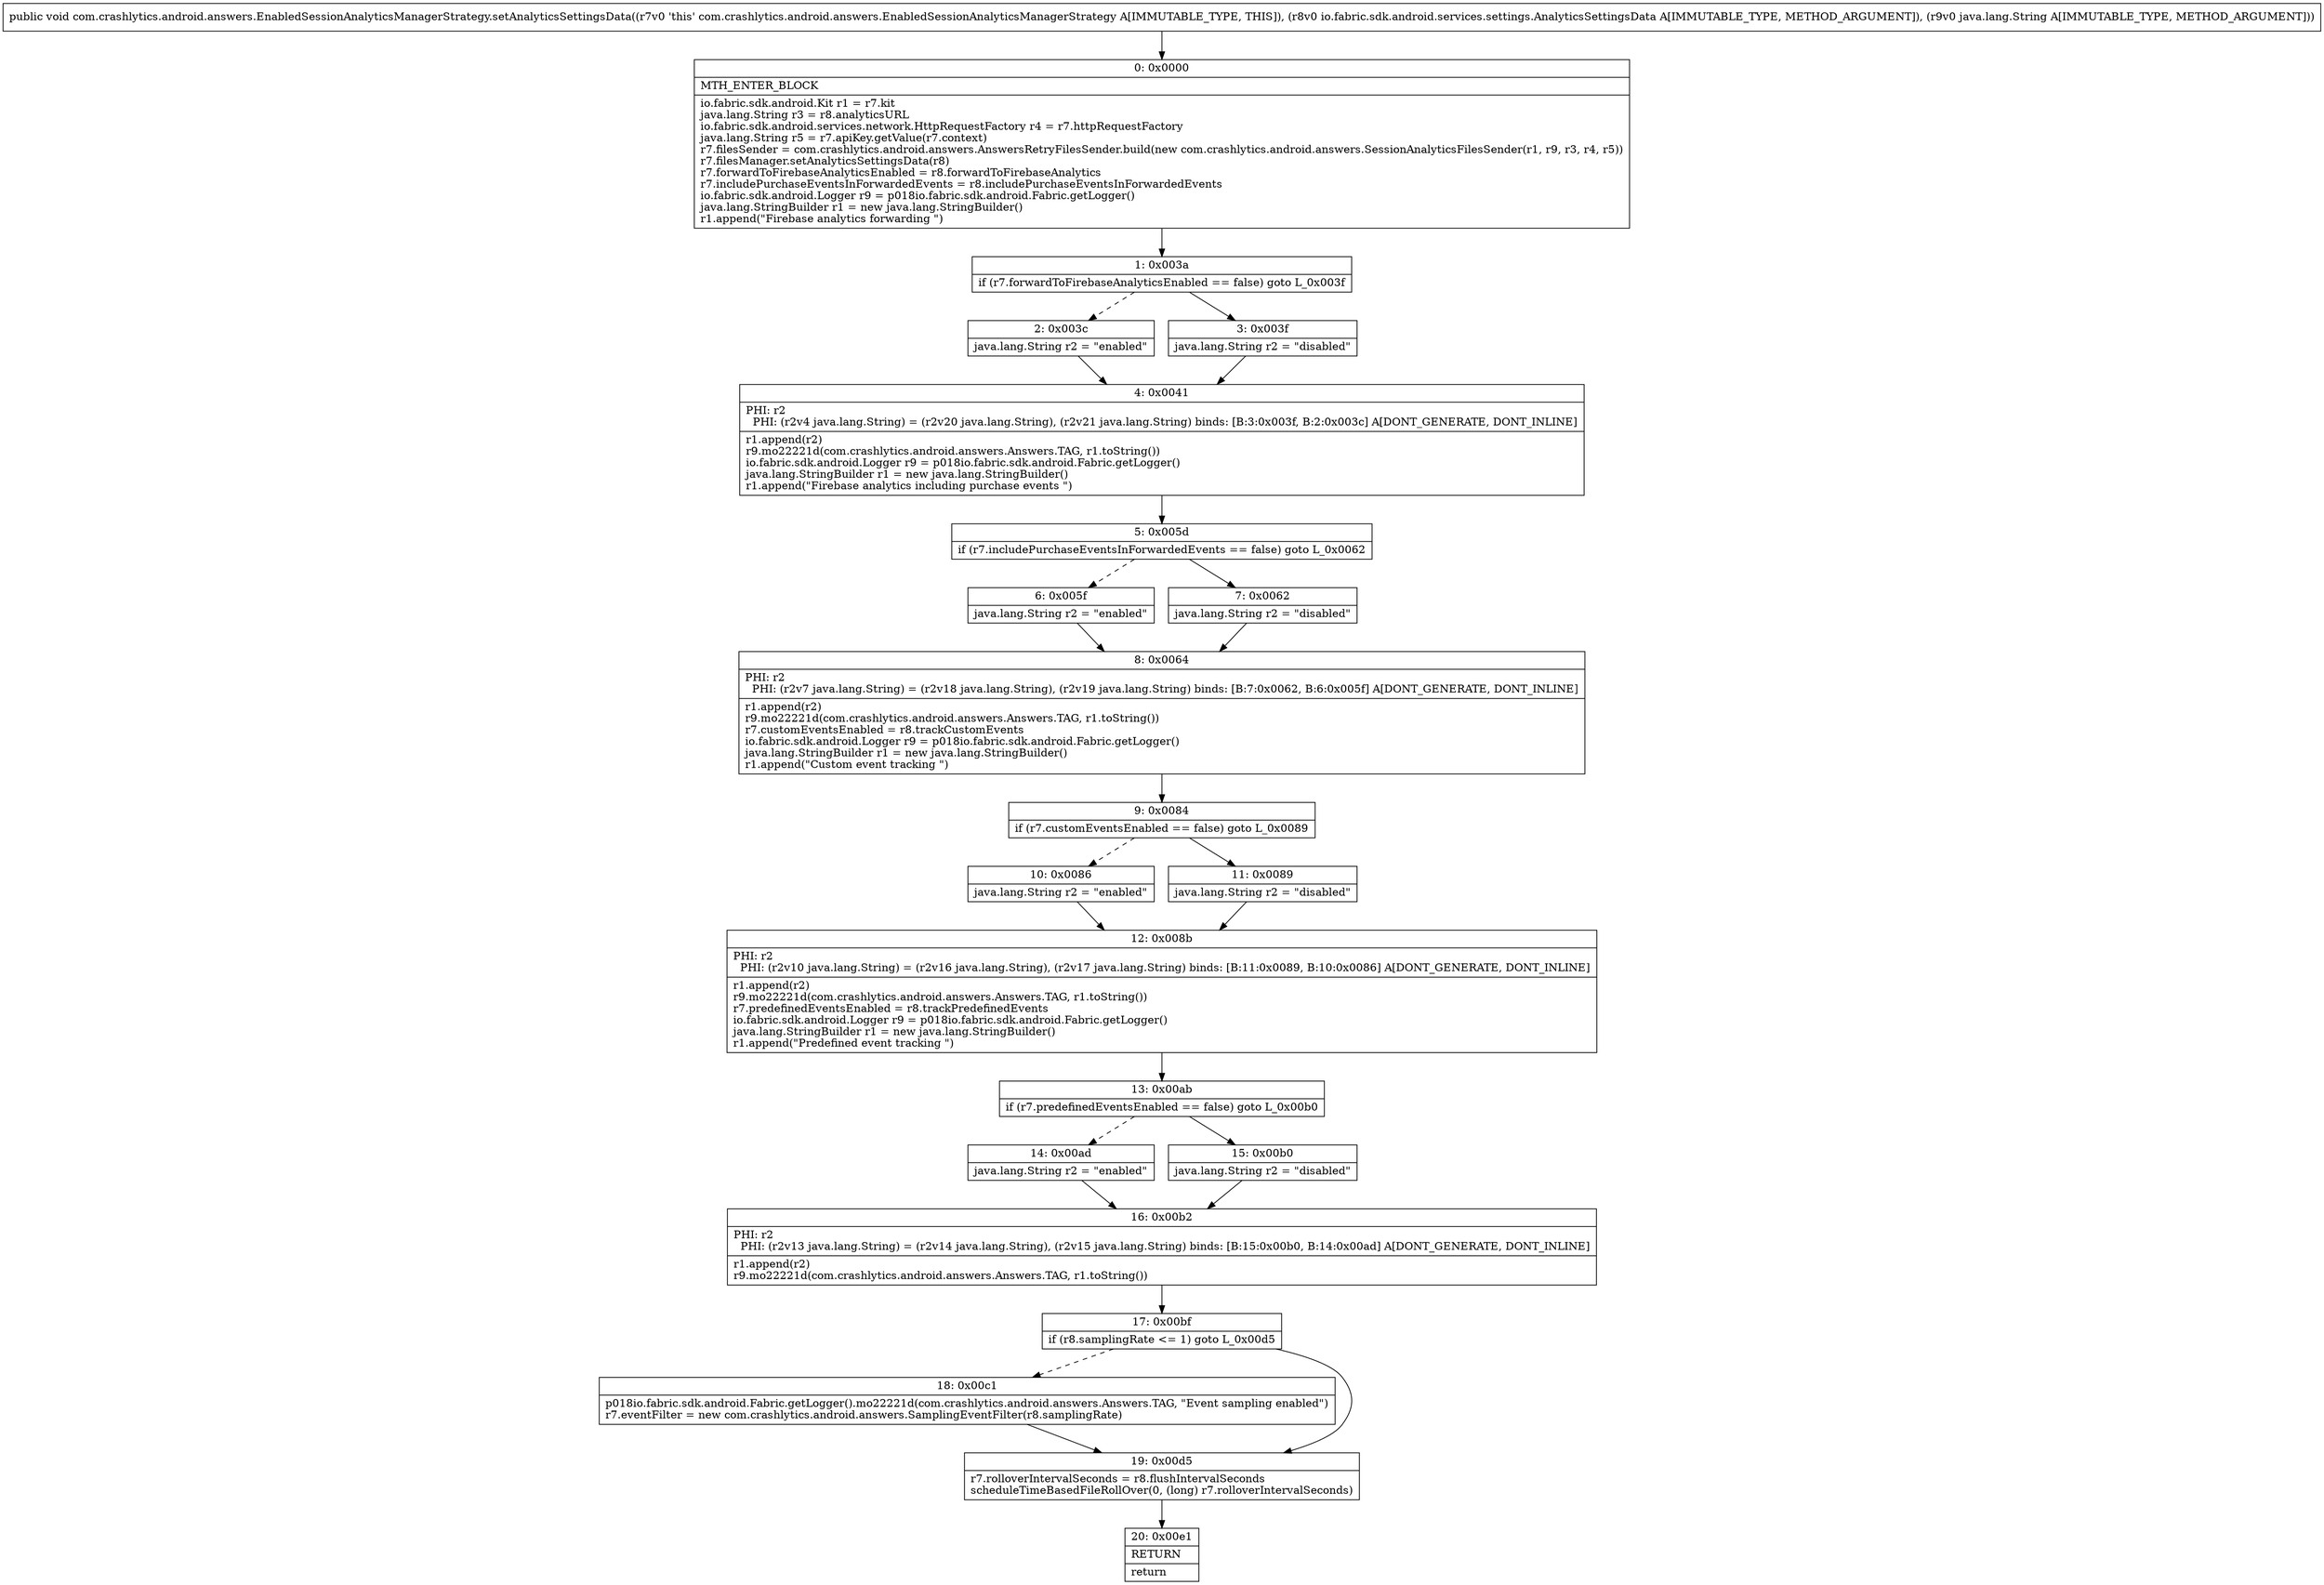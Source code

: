 digraph "CFG forcom.crashlytics.android.answers.EnabledSessionAnalyticsManagerStrategy.setAnalyticsSettingsData(Lio\/fabric\/sdk\/android\/services\/settings\/AnalyticsSettingsData;Ljava\/lang\/String;)V" {
Node_0 [shape=record,label="{0\:\ 0x0000|MTH_ENTER_BLOCK\l|io.fabric.sdk.android.Kit r1 = r7.kit\ljava.lang.String r3 = r8.analyticsURL\lio.fabric.sdk.android.services.network.HttpRequestFactory r4 = r7.httpRequestFactory\ljava.lang.String r5 = r7.apiKey.getValue(r7.context)\lr7.filesSender = com.crashlytics.android.answers.AnswersRetryFilesSender.build(new com.crashlytics.android.answers.SessionAnalyticsFilesSender(r1, r9, r3, r4, r5))\lr7.filesManager.setAnalyticsSettingsData(r8)\lr7.forwardToFirebaseAnalyticsEnabled = r8.forwardToFirebaseAnalytics\lr7.includePurchaseEventsInForwardedEvents = r8.includePurchaseEventsInForwardedEvents\lio.fabric.sdk.android.Logger r9 = p018io.fabric.sdk.android.Fabric.getLogger()\ljava.lang.StringBuilder r1 = new java.lang.StringBuilder()\lr1.append(\"Firebase analytics forwarding \")\l}"];
Node_1 [shape=record,label="{1\:\ 0x003a|if (r7.forwardToFirebaseAnalyticsEnabled == false) goto L_0x003f\l}"];
Node_2 [shape=record,label="{2\:\ 0x003c|java.lang.String r2 = \"enabled\"\l}"];
Node_3 [shape=record,label="{3\:\ 0x003f|java.lang.String r2 = \"disabled\"\l}"];
Node_4 [shape=record,label="{4\:\ 0x0041|PHI: r2 \l  PHI: (r2v4 java.lang.String) = (r2v20 java.lang.String), (r2v21 java.lang.String) binds: [B:3:0x003f, B:2:0x003c] A[DONT_GENERATE, DONT_INLINE]\l|r1.append(r2)\lr9.mo22221d(com.crashlytics.android.answers.Answers.TAG, r1.toString())\lio.fabric.sdk.android.Logger r9 = p018io.fabric.sdk.android.Fabric.getLogger()\ljava.lang.StringBuilder r1 = new java.lang.StringBuilder()\lr1.append(\"Firebase analytics including purchase events \")\l}"];
Node_5 [shape=record,label="{5\:\ 0x005d|if (r7.includePurchaseEventsInForwardedEvents == false) goto L_0x0062\l}"];
Node_6 [shape=record,label="{6\:\ 0x005f|java.lang.String r2 = \"enabled\"\l}"];
Node_7 [shape=record,label="{7\:\ 0x0062|java.lang.String r2 = \"disabled\"\l}"];
Node_8 [shape=record,label="{8\:\ 0x0064|PHI: r2 \l  PHI: (r2v7 java.lang.String) = (r2v18 java.lang.String), (r2v19 java.lang.String) binds: [B:7:0x0062, B:6:0x005f] A[DONT_GENERATE, DONT_INLINE]\l|r1.append(r2)\lr9.mo22221d(com.crashlytics.android.answers.Answers.TAG, r1.toString())\lr7.customEventsEnabled = r8.trackCustomEvents\lio.fabric.sdk.android.Logger r9 = p018io.fabric.sdk.android.Fabric.getLogger()\ljava.lang.StringBuilder r1 = new java.lang.StringBuilder()\lr1.append(\"Custom event tracking \")\l}"];
Node_9 [shape=record,label="{9\:\ 0x0084|if (r7.customEventsEnabled == false) goto L_0x0089\l}"];
Node_10 [shape=record,label="{10\:\ 0x0086|java.lang.String r2 = \"enabled\"\l}"];
Node_11 [shape=record,label="{11\:\ 0x0089|java.lang.String r2 = \"disabled\"\l}"];
Node_12 [shape=record,label="{12\:\ 0x008b|PHI: r2 \l  PHI: (r2v10 java.lang.String) = (r2v16 java.lang.String), (r2v17 java.lang.String) binds: [B:11:0x0089, B:10:0x0086] A[DONT_GENERATE, DONT_INLINE]\l|r1.append(r2)\lr9.mo22221d(com.crashlytics.android.answers.Answers.TAG, r1.toString())\lr7.predefinedEventsEnabled = r8.trackPredefinedEvents\lio.fabric.sdk.android.Logger r9 = p018io.fabric.sdk.android.Fabric.getLogger()\ljava.lang.StringBuilder r1 = new java.lang.StringBuilder()\lr1.append(\"Predefined event tracking \")\l}"];
Node_13 [shape=record,label="{13\:\ 0x00ab|if (r7.predefinedEventsEnabled == false) goto L_0x00b0\l}"];
Node_14 [shape=record,label="{14\:\ 0x00ad|java.lang.String r2 = \"enabled\"\l}"];
Node_15 [shape=record,label="{15\:\ 0x00b0|java.lang.String r2 = \"disabled\"\l}"];
Node_16 [shape=record,label="{16\:\ 0x00b2|PHI: r2 \l  PHI: (r2v13 java.lang.String) = (r2v14 java.lang.String), (r2v15 java.lang.String) binds: [B:15:0x00b0, B:14:0x00ad] A[DONT_GENERATE, DONT_INLINE]\l|r1.append(r2)\lr9.mo22221d(com.crashlytics.android.answers.Answers.TAG, r1.toString())\l}"];
Node_17 [shape=record,label="{17\:\ 0x00bf|if (r8.samplingRate \<= 1) goto L_0x00d5\l}"];
Node_18 [shape=record,label="{18\:\ 0x00c1|p018io.fabric.sdk.android.Fabric.getLogger().mo22221d(com.crashlytics.android.answers.Answers.TAG, \"Event sampling enabled\")\lr7.eventFilter = new com.crashlytics.android.answers.SamplingEventFilter(r8.samplingRate)\l}"];
Node_19 [shape=record,label="{19\:\ 0x00d5|r7.rolloverIntervalSeconds = r8.flushIntervalSeconds\lscheduleTimeBasedFileRollOver(0, (long) r7.rolloverIntervalSeconds)\l}"];
Node_20 [shape=record,label="{20\:\ 0x00e1|RETURN\l|return\l}"];
MethodNode[shape=record,label="{public void com.crashlytics.android.answers.EnabledSessionAnalyticsManagerStrategy.setAnalyticsSettingsData((r7v0 'this' com.crashlytics.android.answers.EnabledSessionAnalyticsManagerStrategy A[IMMUTABLE_TYPE, THIS]), (r8v0 io.fabric.sdk.android.services.settings.AnalyticsSettingsData A[IMMUTABLE_TYPE, METHOD_ARGUMENT]), (r9v0 java.lang.String A[IMMUTABLE_TYPE, METHOD_ARGUMENT])) }"];
MethodNode -> Node_0;
Node_0 -> Node_1;
Node_1 -> Node_2[style=dashed];
Node_1 -> Node_3;
Node_2 -> Node_4;
Node_3 -> Node_4;
Node_4 -> Node_5;
Node_5 -> Node_6[style=dashed];
Node_5 -> Node_7;
Node_6 -> Node_8;
Node_7 -> Node_8;
Node_8 -> Node_9;
Node_9 -> Node_10[style=dashed];
Node_9 -> Node_11;
Node_10 -> Node_12;
Node_11 -> Node_12;
Node_12 -> Node_13;
Node_13 -> Node_14[style=dashed];
Node_13 -> Node_15;
Node_14 -> Node_16;
Node_15 -> Node_16;
Node_16 -> Node_17;
Node_17 -> Node_18[style=dashed];
Node_17 -> Node_19;
Node_18 -> Node_19;
Node_19 -> Node_20;
}

